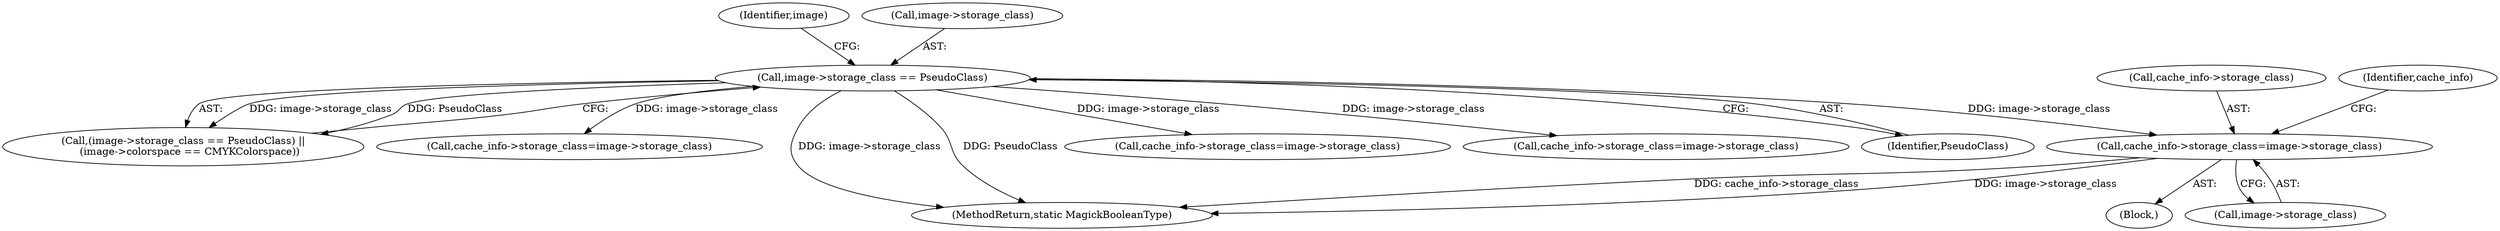 digraph "0_ImageMagick_4e81ce8b07219c69a9aeccb0f7f7b927ca6db74c_0@pointer" {
"1000649" [label="(Call,cache_info->storage_class=image->storage_class)"];
"1000264" [label="(Call,image->storage_class == PseudoClass)"];
"1000653" [label="(Call,image->storage_class)"];
"1000268" [label="(Identifier,PseudoClass)"];
"1000271" [label="(Identifier,image)"];
"1000263" [label="(Call,(image->storage_class == PseudoClass) ||\n    (image->colorspace == CMYKColorspace))"];
"1000567" [label="(Call,cache_info->storage_class=image->storage_class)"];
"1001174" [label="(MethodReturn,static MagickBooleanType)"];
"1000650" [label="(Call,cache_info->storage_class)"];
"1000643" [label="(Block,)"];
"1000357" [label="(Call,cache_info->storage_class=image->storage_class)"];
"1000859" [label="(Call,cache_info->storage_class=image->storage_class)"];
"1000658" [label="(Identifier,cache_info)"];
"1000649" [label="(Call,cache_info->storage_class=image->storage_class)"];
"1000265" [label="(Call,image->storage_class)"];
"1000264" [label="(Call,image->storage_class == PseudoClass)"];
"1000649" -> "1000643"  [label="AST: "];
"1000649" -> "1000653"  [label="CFG: "];
"1000650" -> "1000649"  [label="AST: "];
"1000653" -> "1000649"  [label="AST: "];
"1000658" -> "1000649"  [label="CFG: "];
"1000649" -> "1001174"  [label="DDG: cache_info->storage_class"];
"1000649" -> "1001174"  [label="DDG: image->storage_class"];
"1000264" -> "1000649"  [label="DDG: image->storage_class"];
"1000264" -> "1000263"  [label="AST: "];
"1000264" -> "1000268"  [label="CFG: "];
"1000265" -> "1000264"  [label="AST: "];
"1000268" -> "1000264"  [label="AST: "];
"1000271" -> "1000264"  [label="CFG: "];
"1000263" -> "1000264"  [label="CFG: "];
"1000264" -> "1001174"  [label="DDG: image->storage_class"];
"1000264" -> "1001174"  [label="DDG: PseudoClass"];
"1000264" -> "1000263"  [label="DDG: image->storage_class"];
"1000264" -> "1000263"  [label="DDG: PseudoClass"];
"1000264" -> "1000357"  [label="DDG: image->storage_class"];
"1000264" -> "1000567"  [label="DDG: image->storage_class"];
"1000264" -> "1000859"  [label="DDG: image->storage_class"];
}
